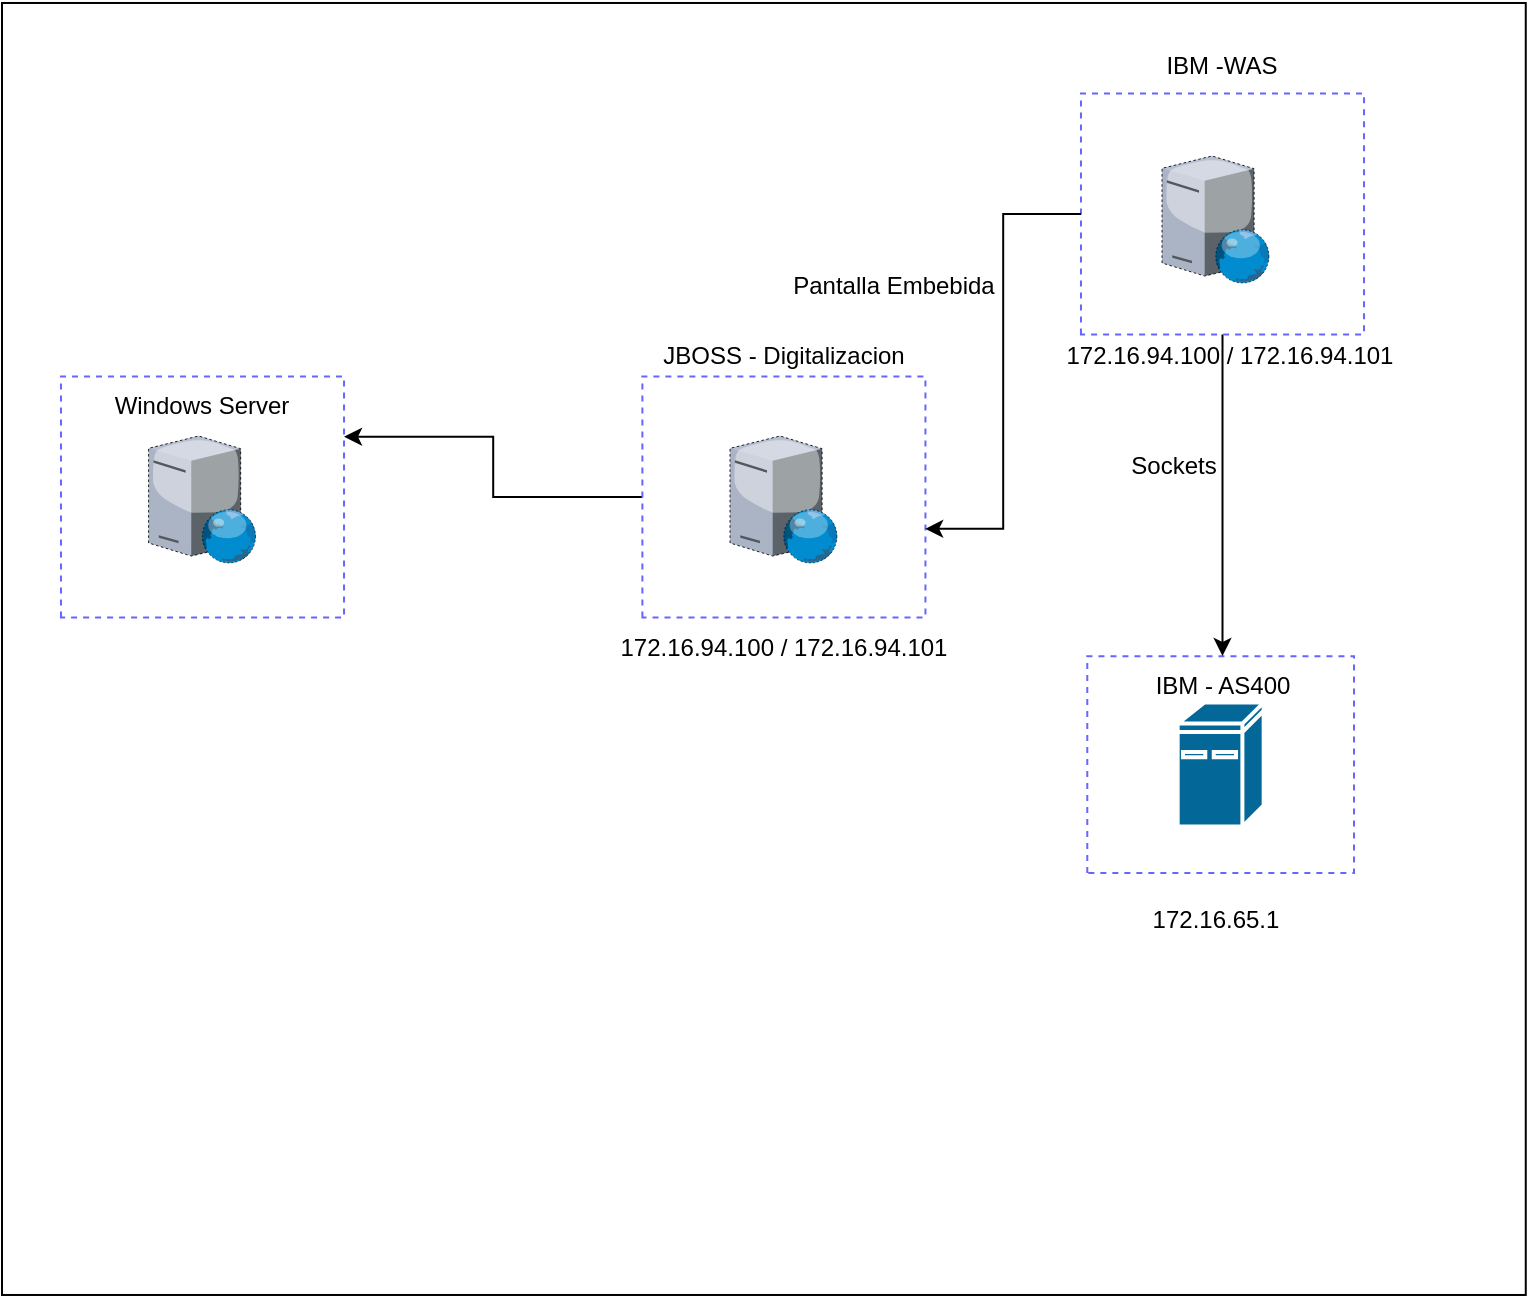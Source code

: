<mxfile version="24.8.3">
  <diagram name="Página-1" id="au_IOSIpfsO1xo5c2g7p">
    <mxGraphModel dx="1290" dy="530" grid="1" gridSize="10" guides="1" tooltips="1" connect="1" arrows="1" fold="1" page="1" pageScale="1" pageWidth="827" pageHeight="1169" math="0" shadow="0">
      <root>
        <mxCell id="0" />
        <mxCell id="1" parent="0" />
        <mxCell id="B02b-nFAYQWw6pPugkNj-1" value="" style="rounded=0;whiteSpace=wrap;html=1;glass=0;dashed=1;fillStyle=auto;strokeColor=#6666FF;strokeWidth=1;fillColor=none;gradientColor=default;rotation=-90;" vertex="1" parent="1">
          <mxGeometry x="592.43" y="687.92" width="92.33" height="141.53" as="geometry" />
        </mxCell>
        <mxCell id="B02b-nFAYQWw6pPugkNj-2" value="" style="rounded=0;whiteSpace=wrap;html=1;movable=0;resizable=0;rotatable=0;deletable=0;editable=0;locked=1;connectable=0;" vertex="1" parent="1">
          <mxGeometry x="50.0" y="393.49" width="761.88" height="646" as="geometry" />
        </mxCell>
        <mxCell id="B02b-nFAYQWw6pPugkNj-6" value="" style="rounded=0;whiteSpace=wrap;html=1;glass=0;dashed=1;fillStyle=auto;strokeColor=#6666FF;strokeWidth=1;fillColor=none;gradientColor=default;rotation=-90;" vertex="1" parent="1">
          <mxGeometry x="605.12" y="707.6" width="108.41" height="133.36" as="geometry" />
        </mxCell>
        <mxCell id="B02b-nFAYQWw6pPugkNj-12" value="" style="shape=mxgraph.cisco.computers_and_peripherals.ibm_mini_as400;html=1;pointerEvents=1;dashed=0;fillColor=#036897;strokeColor=#ffffff;strokeWidth=2;verticalLabelPosition=bottom;verticalAlign=top;align=center;outlineConnect=0;rounded=0;glass=0;fillStyle=auto;" vertex="1" parent="1">
          <mxGeometry x="637.83" y="743.28" width="43" height="62" as="geometry" />
        </mxCell>
        <mxCell id="B02b-nFAYQWw6pPugkNj-34" value="" style="verticalLabelPosition=bottom;sketch=0;aspect=fixed;html=1;verticalAlign=top;strokeColor=none;align=center;outlineConnect=0;shape=mxgraph.citrix.web_server;dashed=1;" vertex="1" parent="1">
          <mxGeometry x="630" y="470" width="53.93" height="63.45" as="geometry" />
        </mxCell>
        <mxCell id="B02b-nFAYQWw6pPugkNj-39" style="edgeStyle=orthogonalEdgeStyle;rounded=0;orthogonalLoop=1;jettySize=auto;html=1;" edge="1" parent="1" source="B02b-nFAYQWw6pPugkNj-35" target="B02b-nFAYQWw6pPugkNj-38">
          <mxGeometry relative="1" as="geometry" />
        </mxCell>
        <mxCell id="B02b-nFAYQWw6pPugkNj-35" value="" style="rounded=0;whiteSpace=wrap;html=1;glass=0;dashed=1;fillStyle=auto;strokeColor=#6666FF;strokeWidth=1;fillColor=none;gradientColor=default;rotation=-90;" vertex="1" parent="1">
          <mxGeometry x="600" y="428.19" width="120.5" height="141.53" as="geometry" />
        </mxCell>
        <mxCell id="B02b-nFAYQWw6pPugkNj-36" value="IBM -WAS" style="text;html=1;strokeColor=none;fillColor=none;align=center;verticalAlign=middle;whiteSpace=wrap;rounded=0;glass=0;dashed=1;fillStyle=auto;" vertex="1" parent="1">
          <mxGeometry x="630.25" y="410.0" width="60" height="30" as="geometry" />
        </mxCell>
        <mxCell id="B02b-nFAYQWw6pPugkNj-38" value="IBM - AS400" style="text;html=1;strokeColor=none;fillColor=none;align=center;verticalAlign=middle;whiteSpace=wrap;rounded=0;glass=0;dashed=1;fillStyle=auto;" vertex="1" parent="1">
          <mxGeometry x="605.92" y="720" width="108.65" height="30" as="geometry" />
        </mxCell>
        <mxCell id="B02b-nFAYQWw6pPugkNj-40" value="Sockets" style="text;html=1;strokeColor=none;fillColor=none;align=center;verticalAlign=middle;whiteSpace=wrap;rounded=0;glass=0;dashed=1;fillStyle=auto;" vertex="1" parent="1">
          <mxGeometry x="570" y="610" width="131.85" height="30" as="geometry" />
        </mxCell>
        <mxCell id="B02b-nFAYQWw6pPugkNj-42" value="" style="verticalLabelPosition=bottom;sketch=0;aspect=fixed;html=1;verticalAlign=top;strokeColor=none;align=center;outlineConnect=0;shape=mxgraph.citrix.web_server;dashed=1;" vertex="1" parent="1">
          <mxGeometry x="414" y="610" width="53.93" height="63.45" as="geometry" />
        </mxCell>
        <mxCell id="B02b-nFAYQWw6pPugkNj-54" style="edgeStyle=orthogonalEdgeStyle;rounded=0;orthogonalLoop=1;jettySize=auto;html=1;entryX=0.75;entryY=1;entryDx=0;entryDy=0;" edge="1" parent="1" source="B02b-nFAYQWw6pPugkNj-43" target="B02b-nFAYQWw6pPugkNj-46">
          <mxGeometry relative="1" as="geometry" />
        </mxCell>
        <mxCell id="B02b-nFAYQWw6pPugkNj-43" value="" style="rounded=0;whiteSpace=wrap;html=1;glass=0;dashed=1;fillStyle=auto;strokeColor=#6666FF;strokeWidth=1;fillColor=none;gradientColor=default;rotation=-90;" vertex="1" parent="1">
          <mxGeometry x="380.71" y="569.72" width="120.5" height="141.53" as="geometry" />
        </mxCell>
        <mxCell id="B02b-nFAYQWw6pPugkNj-44" value="Windows Server" style="text;html=1;strokeColor=none;fillColor=none;align=center;verticalAlign=middle;whiteSpace=wrap;rounded=0;glass=0;dashed=1;fillStyle=auto;" vertex="1" parent="1">
          <mxGeometry x="90" y="580" width="120" height="30" as="geometry" />
        </mxCell>
        <mxCell id="B02b-nFAYQWw6pPugkNj-45" style="edgeStyle=orthogonalEdgeStyle;rounded=0;orthogonalLoop=1;jettySize=auto;html=1;entryX=0.368;entryY=0.999;entryDx=0;entryDy=0;entryPerimeter=0;" edge="1" parent="1" source="B02b-nFAYQWw6pPugkNj-35" target="B02b-nFAYQWw6pPugkNj-43">
          <mxGeometry relative="1" as="geometry" />
        </mxCell>
        <mxCell id="B02b-nFAYQWw6pPugkNj-46" value="" style="rounded=0;whiteSpace=wrap;html=1;glass=0;dashed=1;fillStyle=auto;strokeColor=#6666FF;strokeWidth=1;fillColor=none;gradientColor=default;rotation=-90;" vertex="1" parent="1">
          <mxGeometry x="90.0" y="569.72" width="120.5" height="141.53" as="geometry" />
        </mxCell>
        <mxCell id="B02b-nFAYQWw6pPugkNj-48" value="" style="verticalLabelPosition=bottom;sketch=0;aspect=fixed;html=1;verticalAlign=top;strokeColor=none;align=center;outlineConnect=0;shape=mxgraph.citrix.web_server;dashed=1;" vertex="1" parent="1">
          <mxGeometry x="123.29" y="610" width="53.93" height="63.45" as="geometry" />
        </mxCell>
        <mxCell id="B02b-nFAYQWw6pPugkNj-49" value="JBOSS - Digitalizacion" style="text;html=1;strokeColor=none;fillColor=none;align=center;verticalAlign=middle;whiteSpace=wrap;rounded=0;glass=0;dashed=1;fillStyle=auto;" vertex="1" parent="1">
          <mxGeometry x="375.04" y="555" width="131.85" height="30" as="geometry" />
        </mxCell>
        <mxCell id="B02b-nFAYQWw6pPugkNj-50" value="Pantalla Embebida" style="text;html=1;strokeColor=none;fillColor=none;align=center;verticalAlign=middle;whiteSpace=wrap;rounded=0;glass=0;dashed=1;fillStyle=auto;" vertex="1" parent="1">
          <mxGeometry x="430" y="520" width="131.85" height="30" as="geometry" />
        </mxCell>
        <mxCell id="B02b-nFAYQWw6pPugkNj-56" value="&lt;div&gt;&lt;span data-teams=&quot;true&quot;&gt;&lt;span dir=&quot;ltr&quot; class=&quot;ui-provider a b c d e f g h i j k l m n o p q r s t u v w x y z ab ac ae af ag ah ai aj ak&quot;&gt;172.16.94.100 / 172.16.94.101&lt;/span&gt;&lt;/span&gt;&lt;br&gt;&lt;/div&gt;" style="text;html=1;strokeColor=none;fillColor=none;align=center;verticalAlign=middle;whiteSpace=wrap;rounded=0;glass=0;dashed=1;fillStyle=auto;" vertex="1" parent="1">
          <mxGeometry x="570" y="554.5" width="187.57" height="30" as="geometry" />
        </mxCell>
        <mxCell id="B02b-nFAYQWw6pPugkNj-57" value="&lt;br&gt;172.16.65.1" style="text;html=1;strokeColor=none;fillColor=none;align=center;verticalAlign=middle;whiteSpace=wrap;rounded=0;glass=0;dashed=1;fillStyle=auto;" vertex="1" parent="1">
          <mxGeometry x="591.04" y="829.45" width="131.85" height="30" as="geometry" />
        </mxCell>
        <mxCell id="B02b-nFAYQWw6pPugkNj-59" value="&lt;div&gt;&lt;span data-teams=&quot;true&quot;&gt;&lt;span dir=&quot;ltr&quot; class=&quot;ui-provider a b c d e f g h i j k l m n o p q r s t u v w x y z ab ac ae af ag ah ai aj ak&quot;&gt;172.16.94.100 / 172.16.94.101&lt;/span&gt;&lt;/span&gt;&lt;br&gt;&lt;/div&gt;" style="text;html=1;strokeColor=none;fillColor=none;align=center;verticalAlign=middle;whiteSpace=wrap;rounded=0;glass=0;dashed=1;fillStyle=auto;" vertex="1" parent="1">
          <mxGeometry x="347.17" y="701.49" width="187.57" height="30" as="geometry" />
        </mxCell>
      </root>
    </mxGraphModel>
  </diagram>
</mxfile>

